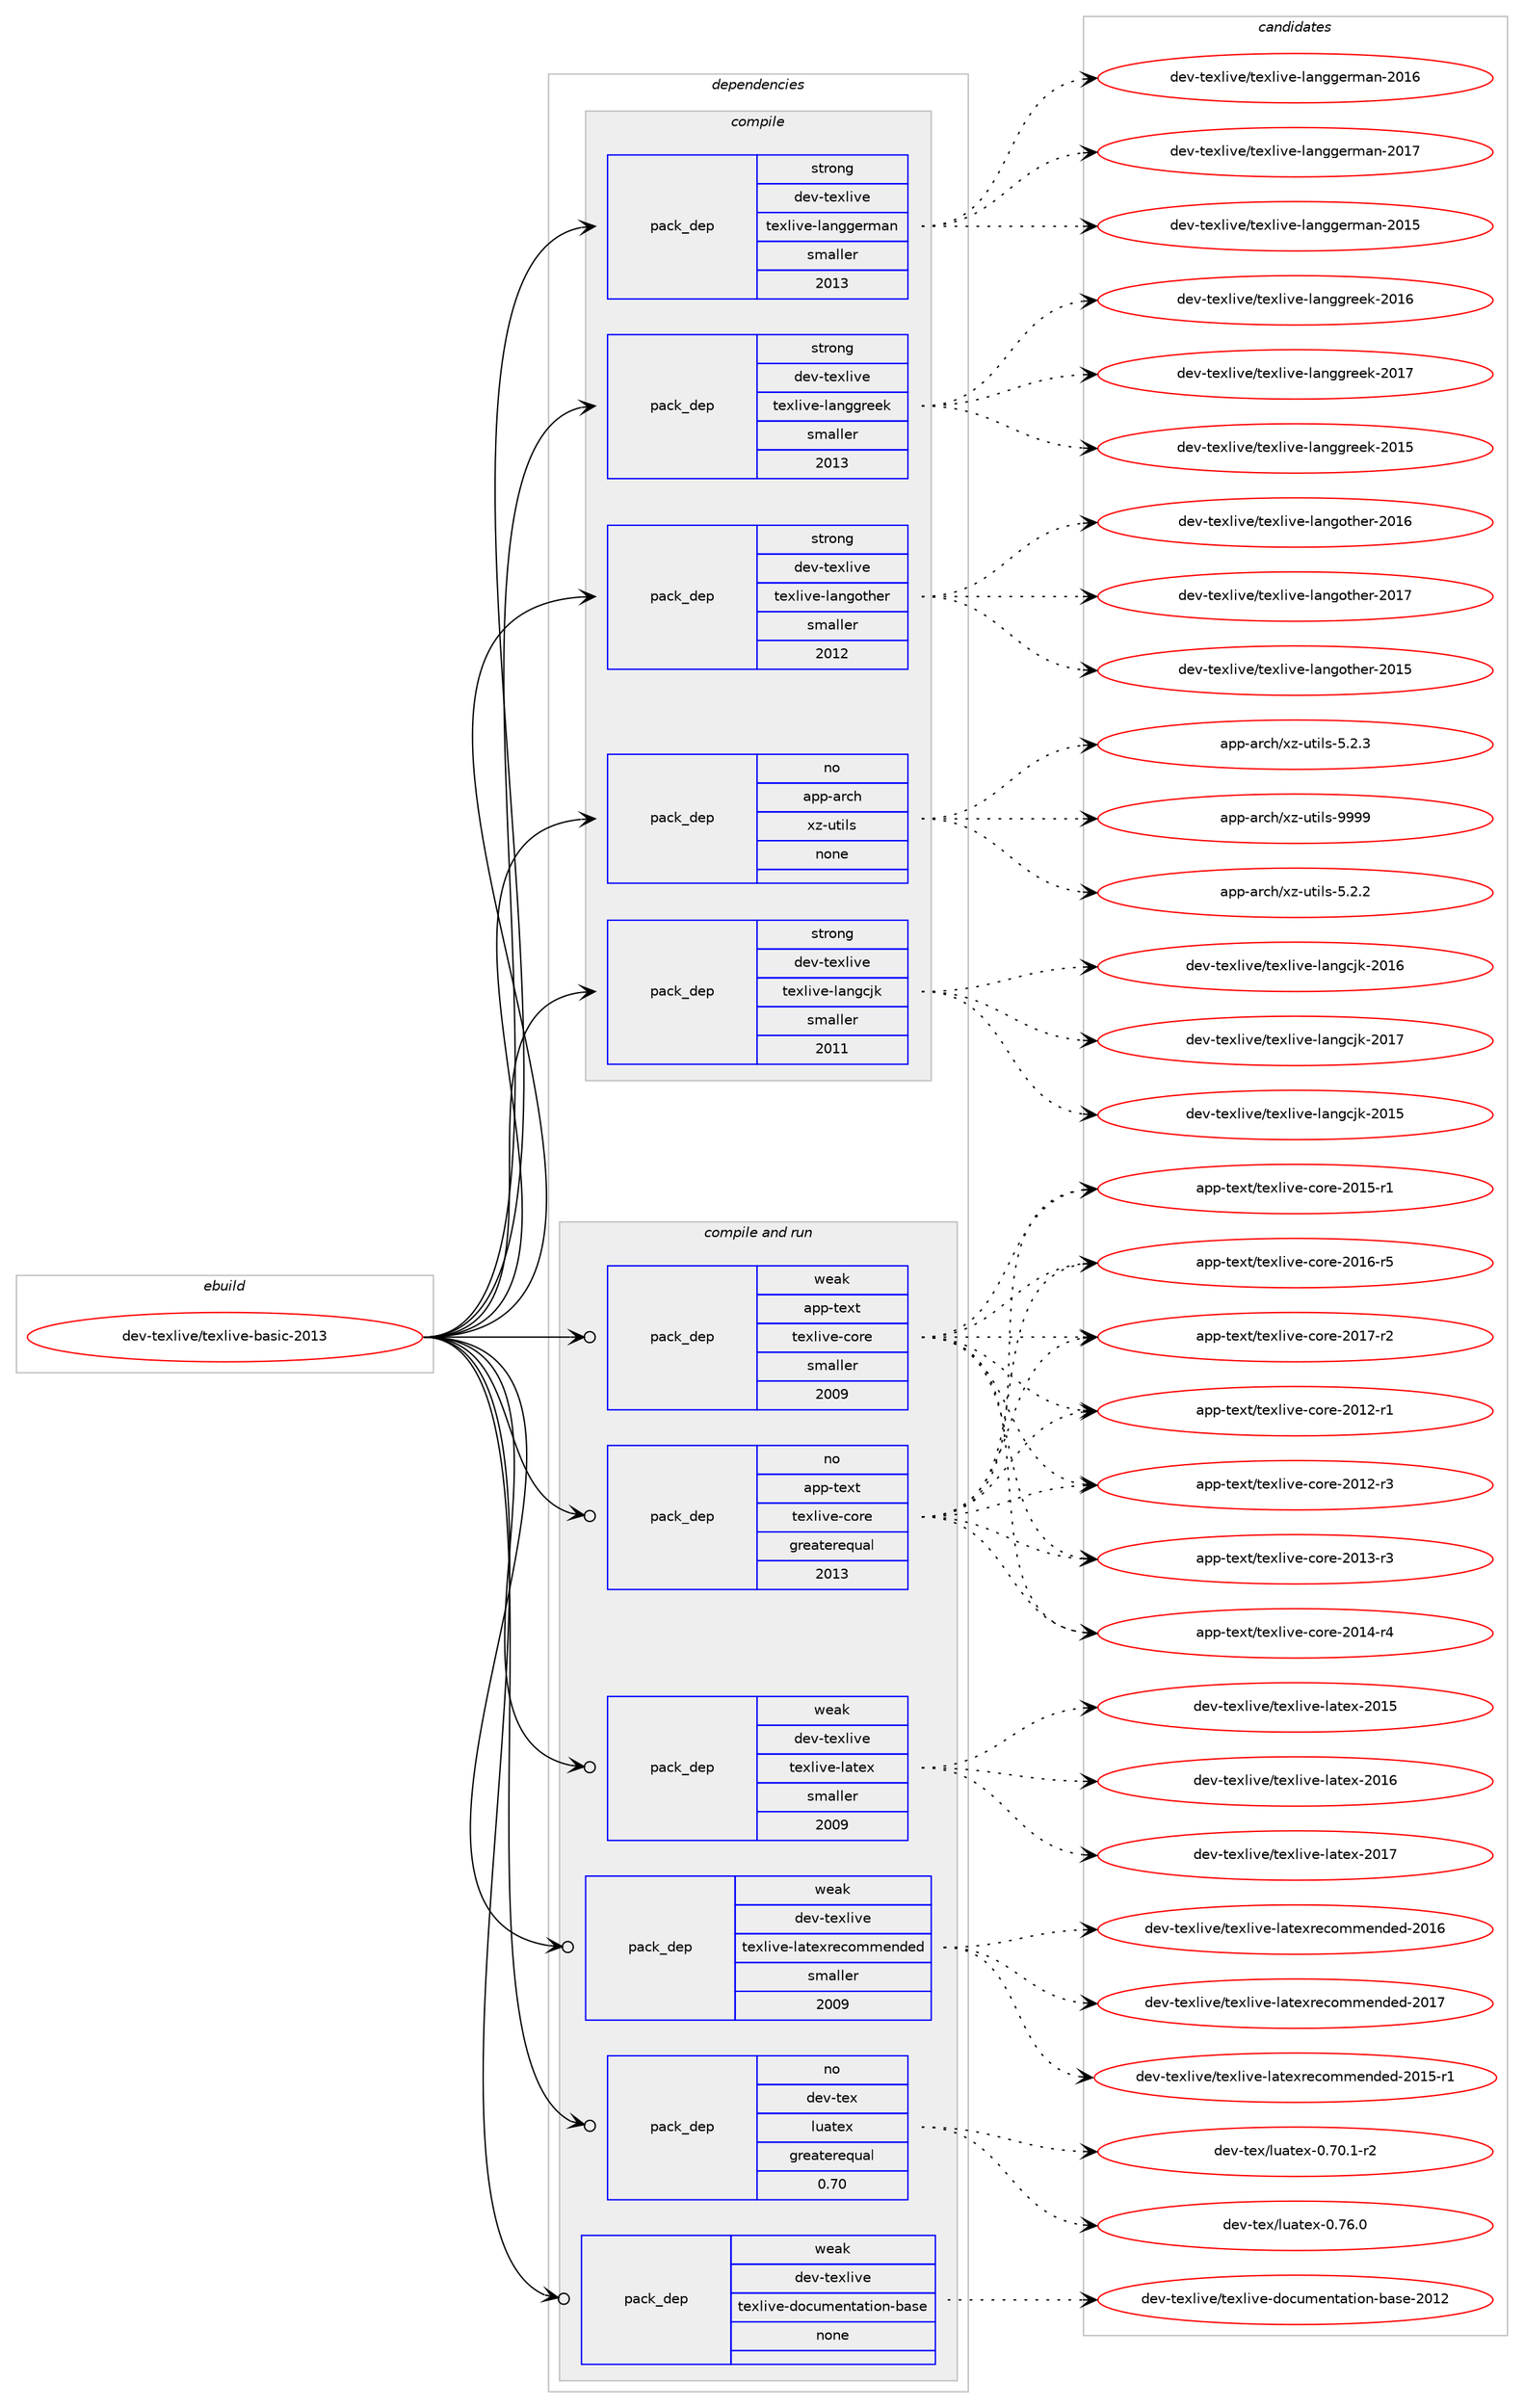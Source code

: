 digraph prolog {

# *************
# Graph options
# *************

newrank=true;
concentrate=true;
compound=true;
graph [rankdir=LR,fontname=Helvetica,fontsize=10,ranksep=1.5];#, ranksep=2.5, nodesep=0.2];
edge  [arrowhead=vee];
node  [fontname=Helvetica,fontsize=10];

# **********
# The ebuild
# **********

subgraph cluster_leftcol {
color=gray;
rank=same;
label=<<i>ebuild</i>>;
id [label="dev-texlive/texlive-basic-2013", color=red, width=4, href="../dev-texlive/texlive-basic-2013.svg"];
}

# ****************
# The dependencies
# ****************

subgraph cluster_midcol {
color=gray;
label=<<i>dependencies</i>>;
subgraph cluster_compile {
fillcolor="#eeeeee";
style=filled;
label=<<i>compile</i>>;
subgraph pack198844 {
dependency280198 [label=<<TABLE BORDER="0" CELLBORDER="1" CELLSPACING="0" CELLPADDING="4" WIDTH="220"><TR><TD ROWSPAN="6" CELLPADDING="30">pack_dep</TD></TR><TR><TD WIDTH="110">no</TD></TR><TR><TD>app-arch</TD></TR><TR><TD>xz-utils</TD></TR><TR><TD>none</TD></TR><TR><TD></TD></TR></TABLE>>, shape=none, color=blue];
}
id:e -> dependency280198:w [weight=20,style="solid",arrowhead="vee"];
subgraph pack198845 {
dependency280199 [label=<<TABLE BORDER="0" CELLBORDER="1" CELLSPACING="0" CELLPADDING="4" WIDTH="220"><TR><TD ROWSPAN="6" CELLPADDING="30">pack_dep</TD></TR><TR><TD WIDTH="110">strong</TD></TR><TR><TD>dev-texlive</TD></TR><TR><TD>texlive-langcjk</TD></TR><TR><TD>smaller</TD></TR><TR><TD>2011</TD></TR></TABLE>>, shape=none, color=blue];
}
id:e -> dependency280199:w [weight=20,style="solid",arrowhead="vee"];
subgraph pack198846 {
dependency280200 [label=<<TABLE BORDER="0" CELLBORDER="1" CELLSPACING="0" CELLPADDING="4" WIDTH="220"><TR><TD ROWSPAN="6" CELLPADDING="30">pack_dep</TD></TR><TR><TD WIDTH="110">strong</TD></TR><TR><TD>dev-texlive</TD></TR><TR><TD>texlive-langgerman</TD></TR><TR><TD>smaller</TD></TR><TR><TD>2013</TD></TR></TABLE>>, shape=none, color=blue];
}
id:e -> dependency280200:w [weight=20,style="solid",arrowhead="vee"];
subgraph pack198847 {
dependency280201 [label=<<TABLE BORDER="0" CELLBORDER="1" CELLSPACING="0" CELLPADDING="4" WIDTH="220"><TR><TD ROWSPAN="6" CELLPADDING="30">pack_dep</TD></TR><TR><TD WIDTH="110">strong</TD></TR><TR><TD>dev-texlive</TD></TR><TR><TD>texlive-langgreek</TD></TR><TR><TD>smaller</TD></TR><TR><TD>2013</TD></TR></TABLE>>, shape=none, color=blue];
}
id:e -> dependency280201:w [weight=20,style="solid",arrowhead="vee"];
subgraph pack198848 {
dependency280202 [label=<<TABLE BORDER="0" CELLBORDER="1" CELLSPACING="0" CELLPADDING="4" WIDTH="220"><TR><TD ROWSPAN="6" CELLPADDING="30">pack_dep</TD></TR><TR><TD WIDTH="110">strong</TD></TR><TR><TD>dev-texlive</TD></TR><TR><TD>texlive-langother</TD></TR><TR><TD>smaller</TD></TR><TR><TD>2012</TD></TR></TABLE>>, shape=none, color=blue];
}
id:e -> dependency280202:w [weight=20,style="solid",arrowhead="vee"];
}
subgraph cluster_compileandrun {
fillcolor="#eeeeee";
style=filled;
label=<<i>compile and run</i>>;
subgraph pack198849 {
dependency280203 [label=<<TABLE BORDER="0" CELLBORDER="1" CELLSPACING="0" CELLPADDING="4" WIDTH="220"><TR><TD ROWSPAN="6" CELLPADDING="30">pack_dep</TD></TR><TR><TD WIDTH="110">no</TD></TR><TR><TD>app-text</TD></TR><TR><TD>texlive-core</TD></TR><TR><TD>greaterequal</TD></TR><TR><TD>2013</TD></TR></TABLE>>, shape=none, color=blue];
}
id:e -> dependency280203:w [weight=20,style="solid",arrowhead="odotvee"];
subgraph pack198850 {
dependency280204 [label=<<TABLE BORDER="0" CELLBORDER="1" CELLSPACING="0" CELLPADDING="4" WIDTH="220"><TR><TD ROWSPAN="6" CELLPADDING="30">pack_dep</TD></TR><TR><TD WIDTH="110">no</TD></TR><TR><TD>dev-tex</TD></TR><TR><TD>luatex</TD></TR><TR><TD>greaterequal</TD></TR><TR><TD>0.70</TD></TR></TABLE>>, shape=none, color=blue];
}
id:e -> dependency280204:w [weight=20,style="solid",arrowhead="odotvee"];
subgraph pack198851 {
dependency280205 [label=<<TABLE BORDER="0" CELLBORDER="1" CELLSPACING="0" CELLPADDING="4" WIDTH="220"><TR><TD ROWSPAN="6" CELLPADDING="30">pack_dep</TD></TR><TR><TD WIDTH="110">weak</TD></TR><TR><TD>app-text</TD></TR><TR><TD>texlive-core</TD></TR><TR><TD>smaller</TD></TR><TR><TD>2009</TD></TR></TABLE>>, shape=none, color=blue];
}
id:e -> dependency280205:w [weight=20,style="solid",arrowhead="odotvee"];
subgraph pack198852 {
dependency280206 [label=<<TABLE BORDER="0" CELLBORDER="1" CELLSPACING="0" CELLPADDING="4" WIDTH="220"><TR><TD ROWSPAN="6" CELLPADDING="30">pack_dep</TD></TR><TR><TD WIDTH="110">weak</TD></TR><TR><TD>dev-texlive</TD></TR><TR><TD>texlive-documentation-base</TD></TR><TR><TD>none</TD></TR><TR><TD></TD></TR></TABLE>>, shape=none, color=blue];
}
id:e -> dependency280206:w [weight=20,style="solid",arrowhead="odotvee"];
subgraph pack198853 {
dependency280207 [label=<<TABLE BORDER="0" CELLBORDER="1" CELLSPACING="0" CELLPADDING="4" WIDTH="220"><TR><TD ROWSPAN="6" CELLPADDING="30">pack_dep</TD></TR><TR><TD WIDTH="110">weak</TD></TR><TR><TD>dev-texlive</TD></TR><TR><TD>texlive-latex</TD></TR><TR><TD>smaller</TD></TR><TR><TD>2009</TD></TR></TABLE>>, shape=none, color=blue];
}
id:e -> dependency280207:w [weight=20,style="solid",arrowhead="odotvee"];
subgraph pack198854 {
dependency280208 [label=<<TABLE BORDER="0" CELLBORDER="1" CELLSPACING="0" CELLPADDING="4" WIDTH="220"><TR><TD ROWSPAN="6" CELLPADDING="30">pack_dep</TD></TR><TR><TD WIDTH="110">weak</TD></TR><TR><TD>dev-texlive</TD></TR><TR><TD>texlive-latexrecommended</TD></TR><TR><TD>smaller</TD></TR><TR><TD>2009</TD></TR></TABLE>>, shape=none, color=blue];
}
id:e -> dependency280208:w [weight=20,style="solid",arrowhead="odotvee"];
}
subgraph cluster_run {
fillcolor="#eeeeee";
style=filled;
label=<<i>run</i>>;
}
}

# **************
# The candidates
# **************

subgraph cluster_choices {
rank=same;
color=gray;
label=<<i>candidates</i>>;

subgraph choice198844 {
color=black;
nodesep=1;
choice971121124597114991044712012245117116105108115455346504650 [label="app-arch/xz-utils-5.2.2", color=red, width=4,href="../app-arch/xz-utils-5.2.2.svg"];
choice971121124597114991044712012245117116105108115455346504651 [label="app-arch/xz-utils-5.2.3", color=red, width=4,href="../app-arch/xz-utils-5.2.3.svg"];
choice9711211245971149910447120122451171161051081154557575757 [label="app-arch/xz-utils-9999", color=red, width=4,href="../app-arch/xz-utils-9999.svg"];
dependency280198:e -> choice971121124597114991044712012245117116105108115455346504650:w [style=dotted,weight="100"];
dependency280198:e -> choice971121124597114991044712012245117116105108115455346504651:w [style=dotted,weight="100"];
dependency280198:e -> choice9711211245971149910447120122451171161051081154557575757:w [style=dotted,weight="100"];
}
subgraph choice198845 {
color=black;
nodesep=1;
choice10010111845116101120108105118101471161011201081051181014510897110103991061074550484953 [label="dev-texlive/texlive-langcjk-2015", color=red, width=4,href="../dev-texlive/texlive-langcjk-2015.svg"];
choice10010111845116101120108105118101471161011201081051181014510897110103991061074550484954 [label="dev-texlive/texlive-langcjk-2016", color=red, width=4,href="../dev-texlive/texlive-langcjk-2016.svg"];
choice10010111845116101120108105118101471161011201081051181014510897110103991061074550484955 [label="dev-texlive/texlive-langcjk-2017", color=red, width=4,href="../dev-texlive/texlive-langcjk-2017.svg"];
dependency280199:e -> choice10010111845116101120108105118101471161011201081051181014510897110103991061074550484953:w [style=dotted,weight="100"];
dependency280199:e -> choice10010111845116101120108105118101471161011201081051181014510897110103991061074550484954:w [style=dotted,weight="100"];
dependency280199:e -> choice10010111845116101120108105118101471161011201081051181014510897110103991061074550484955:w [style=dotted,weight="100"];
}
subgraph choice198846 {
color=black;
nodesep=1;
choice10010111845116101120108105118101471161011201081051181014510897110103103101114109971104550484953 [label="dev-texlive/texlive-langgerman-2015", color=red, width=4,href="../dev-texlive/texlive-langgerman-2015.svg"];
choice10010111845116101120108105118101471161011201081051181014510897110103103101114109971104550484954 [label="dev-texlive/texlive-langgerman-2016", color=red, width=4,href="../dev-texlive/texlive-langgerman-2016.svg"];
choice10010111845116101120108105118101471161011201081051181014510897110103103101114109971104550484955 [label="dev-texlive/texlive-langgerman-2017", color=red, width=4,href="../dev-texlive/texlive-langgerman-2017.svg"];
dependency280200:e -> choice10010111845116101120108105118101471161011201081051181014510897110103103101114109971104550484953:w [style=dotted,weight="100"];
dependency280200:e -> choice10010111845116101120108105118101471161011201081051181014510897110103103101114109971104550484954:w [style=dotted,weight="100"];
dependency280200:e -> choice10010111845116101120108105118101471161011201081051181014510897110103103101114109971104550484955:w [style=dotted,weight="100"];
}
subgraph choice198847 {
color=black;
nodesep=1;
choice100101118451161011201081051181014711610112010810511810145108971101031031141011011074550484953 [label="dev-texlive/texlive-langgreek-2015", color=red, width=4,href="../dev-texlive/texlive-langgreek-2015.svg"];
choice100101118451161011201081051181014711610112010810511810145108971101031031141011011074550484954 [label="dev-texlive/texlive-langgreek-2016", color=red, width=4,href="../dev-texlive/texlive-langgreek-2016.svg"];
choice100101118451161011201081051181014711610112010810511810145108971101031031141011011074550484955 [label="dev-texlive/texlive-langgreek-2017", color=red, width=4,href="../dev-texlive/texlive-langgreek-2017.svg"];
dependency280201:e -> choice100101118451161011201081051181014711610112010810511810145108971101031031141011011074550484953:w [style=dotted,weight="100"];
dependency280201:e -> choice100101118451161011201081051181014711610112010810511810145108971101031031141011011074550484954:w [style=dotted,weight="100"];
dependency280201:e -> choice100101118451161011201081051181014711610112010810511810145108971101031031141011011074550484955:w [style=dotted,weight="100"];
}
subgraph choice198848 {
color=black;
nodesep=1;
choice100101118451161011201081051181014711610112010810511810145108971101031111161041011144550484953 [label="dev-texlive/texlive-langother-2015", color=red, width=4,href="../dev-texlive/texlive-langother-2015.svg"];
choice100101118451161011201081051181014711610112010810511810145108971101031111161041011144550484954 [label="dev-texlive/texlive-langother-2016", color=red, width=4,href="../dev-texlive/texlive-langother-2016.svg"];
choice100101118451161011201081051181014711610112010810511810145108971101031111161041011144550484955 [label="dev-texlive/texlive-langother-2017", color=red, width=4,href="../dev-texlive/texlive-langother-2017.svg"];
dependency280202:e -> choice100101118451161011201081051181014711610112010810511810145108971101031111161041011144550484953:w [style=dotted,weight="100"];
dependency280202:e -> choice100101118451161011201081051181014711610112010810511810145108971101031111161041011144550484954:w [style=dotted,weight="100"];
dependency280202:e -> choice100101118451161011201081051181014711610112010810511810145108971101031111161041011144550484955:w [style=dotted,weight="100"];
}
subgraph choice198849 {
color=black;
nodesep=1;
choice971121124511610112011647116101120108105118101459911111410145504849504511449 [label="app-text/texlive-core-2012-r1", color=red, width=4,href="../app-text/texlive-core-2012-r1.svg"];
choice971121124511610112011647116101120108105118101459911111410145504849504511451 [label="app-text/texlive-core-2012-r3", color=red, width=4,href="../app-text/texlive-core-2012-r3.svg"];
choice971121124511610112011647116101120108105118101459911111410145504849514511451 [label="app-text/texlive-core-2013-r3", color=red, width=4,href="../app-text/texlive-core-2013-r3.svg"];
choice971121124511610112011647116101120108105118101459911111410145504849524511452 [label="app-text/texlive-core-2014-r4", color=red, width=4,href="../app-text/texlive-core-2014-r4.svg"];
choice971121124511610112011647116101120108105118101459911111410145504849534511449 [label="app-text/texlive-core-2015-r1", color=red, width=4,href="../app-text/texlive-core-2015-r1.svg"];
choice971121124511610112011647116101120108105118101459911111410145504849544511453 [label="app-text/texlive-core-2016-r5", color=red, width=4,href="../app-text/texlive-core-2016-r5.svg"];
choice971121124511610112011647116101120108105118101459911111410145504849554511450 [label="app-text/texlive-core-2017-r2", color=red, width=4,href="../app-text/texlive-core-2017-r2.svg"];
dependency280203:e -> choice971121124511610112011647116101120108105118101459911111410145504849504511449:w [style=dotted,weight="100"];
dependency280203:e -> choice971121124511610112011647116101120108105118101459911111410145504849504511451:w [style=dotted,weight="100"];
dependency280203:e -> choice971121124511610112011647116101120108105118101459911111410145504849514511451:w [style=dotted,weight="100"];
dependency280203:e -> choice971121124511610112011647116101120108105118101459911111410145504849524511452:w [style=dotted,weight="100"];
dependency280203:e -> choice971121124511610112011647116101120108105118101459911111410145504849534511449:w [style=dotted,weight="100"];
dependency280203:e -> choice971121124511610112011647116101120108105118101459911111410145504849544511453:w [style=dotted,weight="100"];
dependency280203:e -> choice971121124511610112011647116101120108105118101459911111410145504849554511450:w [style=dotted,weight="100"];
}
subgraph choice198850 {
color=black;
nodesep=1;
choice100101118451161011204710811797116101120454846554846494511450 [label="dev-tex/luatex-0.70.1-r2", color=red, width=4,href="../dev-tex/luatex-0.70.1-r2.svg"];
choice10010111845116101120471081179711610112045484655544648 [label="dev-tex/luatex-0.76.0", color=red, width=4,href="../dev-tex/luatex-0.76.0.svg"];
dependency280204:e -> choice100101118451161011204710811797116101120454846554846494511450:w [style=dotted,weight="100"];
dependency280204:e -> choice10010111845116101120471081179711610112045484655544648:w [style=dotted,weight="100"];
}
subgraph choice198851 {
color=black;
nodesep=1;
choice971121124511610112011647116101120108105118101459911111410145504849504511449 [label="app-text/texlive-core-2012-r1", color=red, width=4,href="../app-text/texlive-core-2012-r1.svg"];
choice971121124511610112011647116101120108105118101459911111410145504849504511451 [label="app-text/texlive-core-2012-r3", color=red, width=4,href="../app-text/texlive-core-2012-r3.svg"];
choice971121124511610112011647116101120108105118101459911111410145504849514511451 [label="app-text/texlive-core-2013-r3", color=red, width=4,href="../app-text/texlive-core-2013-r3.svg"];
choice971121124511610112011647116101120108105118101459911111410145504849524511452 [label="app-text/texlive-core-2014-r4", color=red, width=4,href="../app-text/texlive-core-2014-r4.svg"];
choice971121124511610112011647116101120108105118101459911111410145504849534511449 [label="app-text/texlive-core-2015-r1", color=red, width=4,href="../app-text/texlive-core-2015-r1.svg"];
choice971121124511610112011647116101120108105118101459911111410145504849544511453 [label="app-text/texlive-core-2016-r5", color=red, width=4,href="../app-text/texlive-core-2016-r5.svg"];
choice971121124511610112011647116101120108105118101459911111410145504849554511450 [label="app-text/texlive-core-2017-r2", color=red, width=4,href="../app-text/texlive-core-2017-r2.svg"];
dependency280205:e -> choice971121124511610112011647116101120108105118101459911111410145504849504511449:w [style=dotted,weight="100"];
dependency280205:e -> choice971121124511610112011647116101120108105118101459911111410145504849504511451:w [style=dotted,weight="100"];
dependency280205:e -> choice971121124511610112011647116101120108105118101459911111410145504849514511451:w [style=dotted,weight="100"];
dependency280205:e -> choice971121124511610112011647116101120108105118101459911111410145504849524511452:w [style=dotted,weight="100"];
dependency280205:e -> choice971121124511610112011647116101120108105118101459911111410145504849534511449:w [style=dotted,weight="100"];
dependency280205:e -> choice971121124511610112011647116101120108105118101459911111410145504849544511453:w [style=dotted,weight="100"];
dependency280205:e -> choice971121124511610112011647116101120108105118101459911111410145504849554511450:w [style=dotted,weight="100"];
}
subgraph choice198852 {
color=black;
nodesep=1;
choice10010111845116101120108105118101471161011201081051181014510011199117109101110116971161051111104598971151014550484950 [label="dev-texlive/texlive-documentation-base-2012", color=red, width=4,href="../dev-texlive/texlive-documentation-base-2012.svg"];
dependency280206:e -> choice10010111845116101120108105118101471161011201081051181014510011199117109101110116971161051111104598971151014550484950:w [style=dotted,weight="100"];
}
subgraph choice198853 {
color=black;
nodesep=1;
choice100101118451161011201081051181014711610112010810511810145108971161011204550484953 [label="dev-texlive/texlive-latex-2015", color=red, width=4,href="../dev-texlive/texlive-latex-2015.svg"];
choice100101118451161011201081051181014711610112010810511810145108971161011204550484954 [label="dev-texlive/texlive-latex-2016", color=red, width=4,href="../dev-texlive/texlive-latex-2016.svg"];
choice100101118451161011201081051181014711610112010810511810145108971161011204550484955 [label="dev-texlive/texlive-latex-2017", color=red, width=4,href="../dev-texlive/texlive-latex-2017.svg"];
dependency280207:e -> choice100101118451161011201081051181014711610112010810511810145108971161011204550484953:w [style=dotted,weight="100"];
dependency280207:e -> choice100101118451161011201081051181014711610112010810511810145108971161011204550484954:w [style=dotted,weight="100"];
dependency280207:e -> choice100101118451161011201081051181014711610112010810511810145108971161011204550484955:w [style=dotted,weight="100"];
}
subgraph choice198854 {
color=black;
nodesep=1;
choice100101118451161011201081051181014711610112010810511810145108971161011201141019911110910910111010010110045504849534511449 [label="dev-texlive/texlive-latexrecommended-2015-r1", color=red, width=4,href="../dev-texlive/texlive-latexrecommended-2015-r1.svg"];
choice10010111845116101120108105118101471161011201081051181014510897116101120114101991111091091011101001011004550484954 [label="dev-texlive/texlive-latexrecommended-2016", color=red, width=4,href="../dev-texlive/texlive-latexrecommended-2016.svg"];
choice10010111845116101120108105118101471161011201081051181014510897116101120114101991111091091011101001011004550484955 [label="dev-texlive/texlive-latexrecommended-2017", color=red, width=4,href="../dev-texlive/texlive-latexrecommended-2017.svg"];
dependency280208:e -> choice100101118451161011201081051181014711610112010810511810145108971161011201141019911110910910111010010110045504849534511449:w [style=dotted,weight="100"];
dependency280208:e -> choice10010111845116101120108105118101471161011201081051181014510897116101120114101991111091091011101001011004550484954:w [style=dotted,weight="100"];
dependency280208:e -> choice10010111845116101120108105118101471161011201081051181014510897116101120114101991111091091011101001011004550484955:w [style=dotted,weight="100"];
}
}

}
